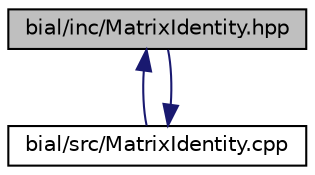 digraph "bial/inc/MatrixIdentity.hpp"
{
  edge [fontname="Helvetica",fontsize="10",labelfontname="Helvetica",labelfontsize="10"];
  node [fontname="Helvetica",fontsize="10",shape=record];
  Node1 [label="bial/inc/MatrixIdentity.hpp",height=0.2,width=0.4,color="black", fillcolor="grey75", style="filled", fontcolor="black"];
  Node1 -> Node2 [dir="back",color="midnightblue",fontsize="10",style="solid",fontname="Helvetica"];
  Node2 [label="bial/src/MatrixIdentity.cpp",height=0.2,width=0.4,color="black", fillcolor="white", style="filled",URL="$_matrix_identity_8cpp.html"];
  Node2 -> Node1 [dir="back",color="midnightblue",fontsize="10",style="solid",fontname="Helvetica"];
}
